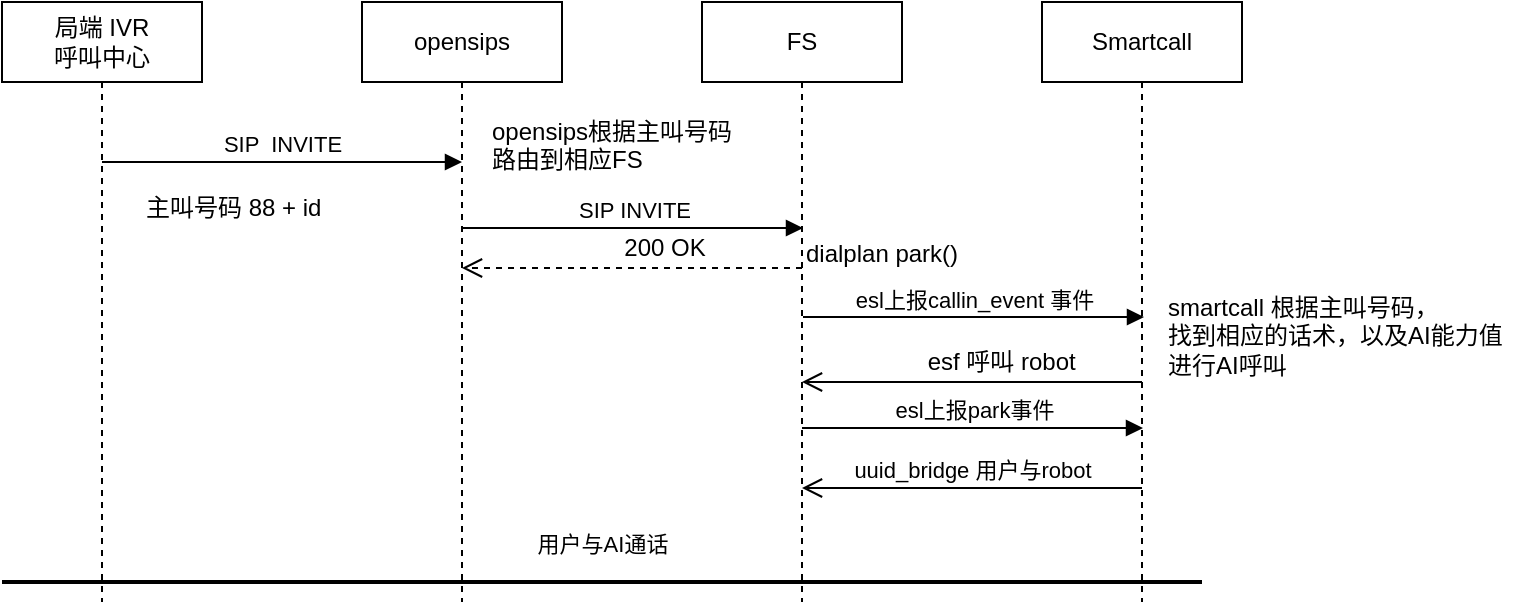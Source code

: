 <mxfile version="10.6.7" type="github"><diagram id="RMmNoxNE2acr0KCUxfcZ" name="第 1 页"><mxGraphModel dx="840" dy="421" grid="1" gridSize="10" guides="1" tooltips="1" connect="1" arrows="1" fold="1" page="1" pageScale="1" pageWidth="827" pageHeight="1169" math="0" shadow="0"><root><mxCell id="0"/><mxCell id="1" parent="0"/><mxCell id="oOYf7ftWBTHH0KaJbAzJ-1" value="FS" style="shape=umlLifeline;perimeter=lifelinePerimeter;whiteSpace=wrap;html=1;container=1;collapsible=0;recursiveResize=0;outlineConnect=0;" parent="1" vertex="1"><mxGeometry x="410" y="40" width="100" height="300" as="geometry"/></mxCell><mxCell id="oOYf7ftWBTHH0KaJbAzJ-2" value="opensips" style="shape=umlLifeline;perimeter=lifelinePerimeter;whiteSpace=wrap;html=1;container=1;collapsible=0;recursiveResize=0;outlineConnect=0;" parent="1" vertex="1"><mxGeometry x="240" y="40" width="100" height="300" as="geometry"/></mxCell><mxCell id="oOYf7ftWBTHH0KaJbAzJ-3" value="局端 IVR&lt;br&gt;呼叫中心" style="shape=umlLifeline;perimeter=lifelinePerimeter;whiteSpace=wrap;html=1;container=1;collapsible=0;recursiveResize=0;outlineConnect=0;" parent="1" vertex="1"><mxGeometry x="60" y="40" width="100" height="300" as="geometry"/></mxCell><mxCell id="oOYf7ftWBTHH0KaJbAzJ-8" value="SIP &amp;nbsp;INVITE" style="html=1;verticalAlign=bottom;endArrow=block;" parent="1" source="oOYf7ftWBTHH0KaJbAzJ-3" edge="1"><mxGeometry width="80" relative="1" as="geometry"><mxPoint x="120" y="130" as="sourcePoint"/><mxPoint x="290" y="120" as="targetPoint"/><Array as="points"><mxPoint x="280" y="120"/></Array></mxGeometry></mxCell><mxCell id="oOYf7ftWBTHH0KaJbAzJ-9" value="SIP INVITE" style="html=1;verticalAlign=bottom;endArrow=block;" parent="1" edge="1"><mxGeometry width="80" relative="1" as="geometry"><mxPoint x="290" y="153" as="sourcePoint"/><mxPoint x="461" y="153" as="targetPoint"/><Array as="points"><mxPoint x="460.5" y="153"/></Array></mxGeometry></mxCell><mxCell id="oOYf7ftWBTHH0KaJbAzJ-10" value="Smartcall" style="shape=umlLifeline;perimeter=lifelinePerimeter;whiteSpace=wrap;html=1;container=1;collapsible=0;recursiveResize=0;outlineConnect=0;" parent="1" vertex="1"><mxGeometry x="580" y="40" width="100" height="300" as="geometry"/></mxCell><mxCell id="oOYf7ftWBTHH0KaJbAzJ-11" value="esl上报callin_event 事件" style="html=1;verticalAlign=bottom;endArrow=block;" parent="1" edge="1"><mxGeometry width="80" relative="1" as="geometry"><mxPoint x="460.5" y="197.5" as="sourcePoint"/><mxPoint x="631.5" y="197.5" as="targetPoint"/><Array as="points"><mxPoint x="631" y="197.5"/></Array></mxGeometry></mxCell><mxCell id="oOYf7ftWBTHH0KaJbAzJ-12" value="主叫号码 88 + id" style="text;html=1;resizable=0;points=[];autosize=1;align=left;verticalAlign=top;spacingTop=-4;" parent="1" vertex="1"><mxGeometry x="130" y="133" width="100" height="20" as="geometry"/></mxCell><mxCell id="oOYf7ftWBTHH0KaJbAzJ-14" value="" style="html=1;verticalAlign=bottom;endArrow=open;endSize=8;" parent="1" edge="1"><mxGeometry relative="1" as="geometry"><mxPoint x="630" y="230" as="sourcePoint"/><mxPoint x="460" y="230" as="targetPoint"/><Array as="points"><mxPoint x="550.5" y="230"/></Array></mxGeometry></mxCell><mxCell id="oOYf7ftWBTHH0KaJbAzJ-20" value="esf 呼叫 robot&amp;nbsp;" style="text;html=1;resizable=0;points=[];align=center;verticalAlign=middle;labelBackgroundColor=#ffffff;" parent="oOYf7ftWBTHH0KaJbAzJ-14" vertex="1" connectable="0"><mxGeometry x="-0.065" y="10" relative="1" as="geometry"><mxPoint x="10.5" y="-20" as="offset"/></mxGeometry></mxCell><mxCell id="oOYf7ftWBTHH0KaJbAzJ-19" value="smartcall 根据主叫号码，&lt;br&gt;找到相应的话术，以及AI能力值&lt;br&gt;进行AI呼叫&lt;br&gt;" style="text;html=1;resizable=0;points=[];autosize=1;align=left;verticalAlign=top;spacingTop=-4;" parent="1" vertex="1"><mxGeometry x="640.5" y="183" width="180" height="40" as="geometry"/></mxCell><mxCell id="ldDXXYVfBYKAtvx2-zG--5" value="" style="html=1;verticalAlign=bottom;endArrow=open;dashed=1;endSize=8;" edge="1" parent="1"><mxGeometry relative="1" as="geometry"><mxPoint x="460" y="173" as="sourcePoint"/><mxPoint x="290" y="173" as="targetPoint"/><Array as="points"><mxPoint x="380.5" y="173"/></Array></mxGeometry></mxCell><mxCell id="ldDXXYVfBYKAtvx2-zG--6" value="200 OK" style="text;html=1;resizable=0;points=[];align=center;verticalAlign=middle;labelBackgroundColor=#ffffff;" vertex="1" connectable="0" parent="ldDXXYVfBYKAtvx2-zG--5"><mxGeometry x="-0.065" y="10" relative="1" as="geometry"><mxPoint x="10.5" y="-20" as="offset"/></mxGeometry></mxCell><mxCell id="ldDXXYVfBYKAtvx2-zG--7" value="dialplan park()" style="text;html=1;resizable=0;points=[];autosize=1;align=left;verticalAlign=top;spacingTop=-4;" vertex="1" parent="1"><mxGeometry x="460" y="156" width="90" height="20" as="geometry"/></mxCell><mxCell id="ldDXXYVfBYKAtvx2-zG--11" value="esl上报park事件" style="html=1;verticalAlign=bottom;endArrow=block;" edge="1" parent="1"><mxGeometry width="80" relative="1" as="geometry"><mxPoint x="460" y="253" as="sourcePoint"/><mxPoint x="631" y="253" as="targetPoint"/><Array as="points"><mxPoint x="630.5" y="253"/></Array></mxGeometry></mxCell><mxCell id="ldDXXYVfBYKAtvx2-zG--12" value="uuid_bridge 用户与robot&lt;br&gt;" style="html=1;verticalAlign=bottom;endArrow=open;endSize=8;" edge="1" parent="1"><mxGeometry relative="1" as="geometry"><mxPoint x="630" y="283" as="sourcePoint"/><mxPoint x="460" y="283" as="targetPoint"/><Array as="points"><mxPoint x="550.5" y="283"/></Array></mxGeometry></mxCell><mxCell id="ldDXXYVfBYKAtvx2-zG--14" value="用户与AI通话" style="html=1;verticalAlign=bottom;endArrow=none;endFill=0;strokeWidth=2;" edge="1" parent="1"><mxGeometry x="0.332" y="100" width="80" relative="1" as="geometry"><mxPoint x="60" y="330" as="sourcePoint"/><mxPoint x="660" y="330" as="targetPoint"/><Array as="points"><mxPoint x="459.5" y="330"/></Array><mxPoint x="-100" y="90" as="offset"/></mxGeometry></mxCell><mxCell id="ldDXXYVfBYKAtvx2-zG--15" value="opensips根据主叫号码&lt;br&gt;路由到相应FS" style="text;html=1;resizable=0;points=[];autosize=1;align=left;verticalAlign=top;spacingTop=-4;" vertex="1" parent="1"><mxGeometry x="303" y="95" width="140" height="30" as="geometry"/></mxCell></root></mxGraphModel></diagram></mxfile>